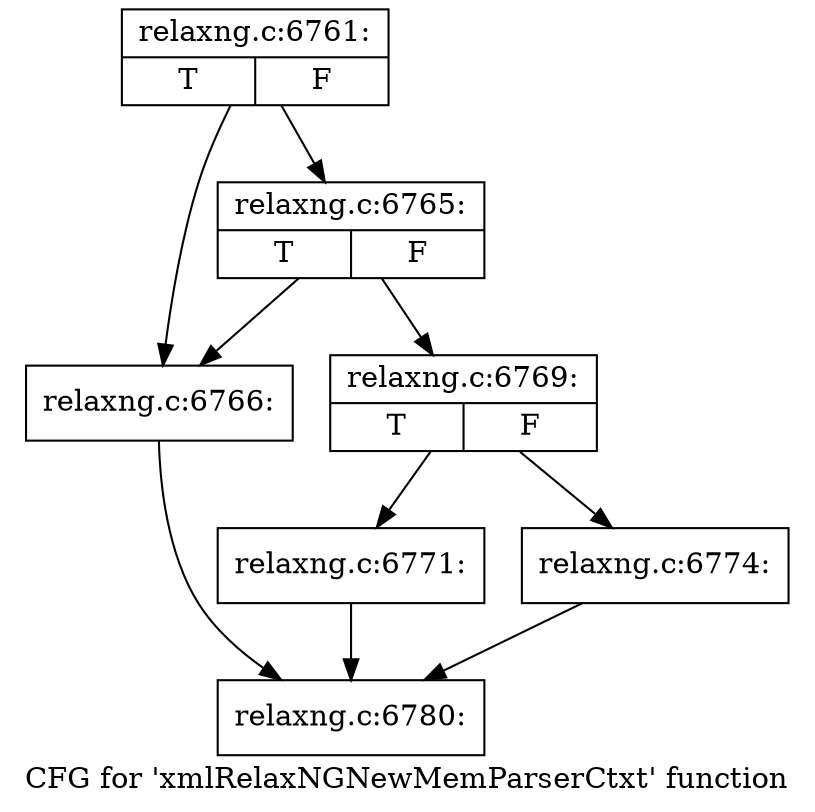 digraph "CFG for 'xmlRelaxNGNewMemParserCtxt' function" {
	label="CFG for 'xmlRelaxNGNewMemParserCtxt' function";

	Node0x3998650 [shape=record,label="{relaxng.c:6761:|{<s0>T|<s1>F}}"];
	Node0x3998650 -> Node0x399a1e0;
	Node0x3998650 -> Node0x399f7e0;
	Node0x399f7e0 [shape=record,label="{relaxng.c:6765:|{<s0>T|<s1>F}}"];
	Node0x399f7e0 -> Node0x399a1e0;
	Node0x399f7e0 -> Node0x39988a0;
	Node0x399a1e0 [shape=record,label="{relaxng.c:6766:}"];
	Node0x399a1e0 -> Node0x399a2d0;
	Node0x39988a0 [shape=record,label="{relaxng.c:6769:|{<s0>T|<s1>F}}"];
	Node0x39988a0 -> Node0x39a0180;
	Node0x39988a0 -> Node0x39a01d0;
	Node0x39a0180 [shape=record,label="{relaxng.c:6771:}"];
	Node0x39a0180 -> Node0x399a2d0;
	Node0x39a01d0 [shape=record,label="{relaxng.c:6774:}"];
	Node0x39a01d0 -> Node0x399a2d0;
	Node0x399a2d0 [shape=record,label="{relaxng.c:6780:}"];
}
